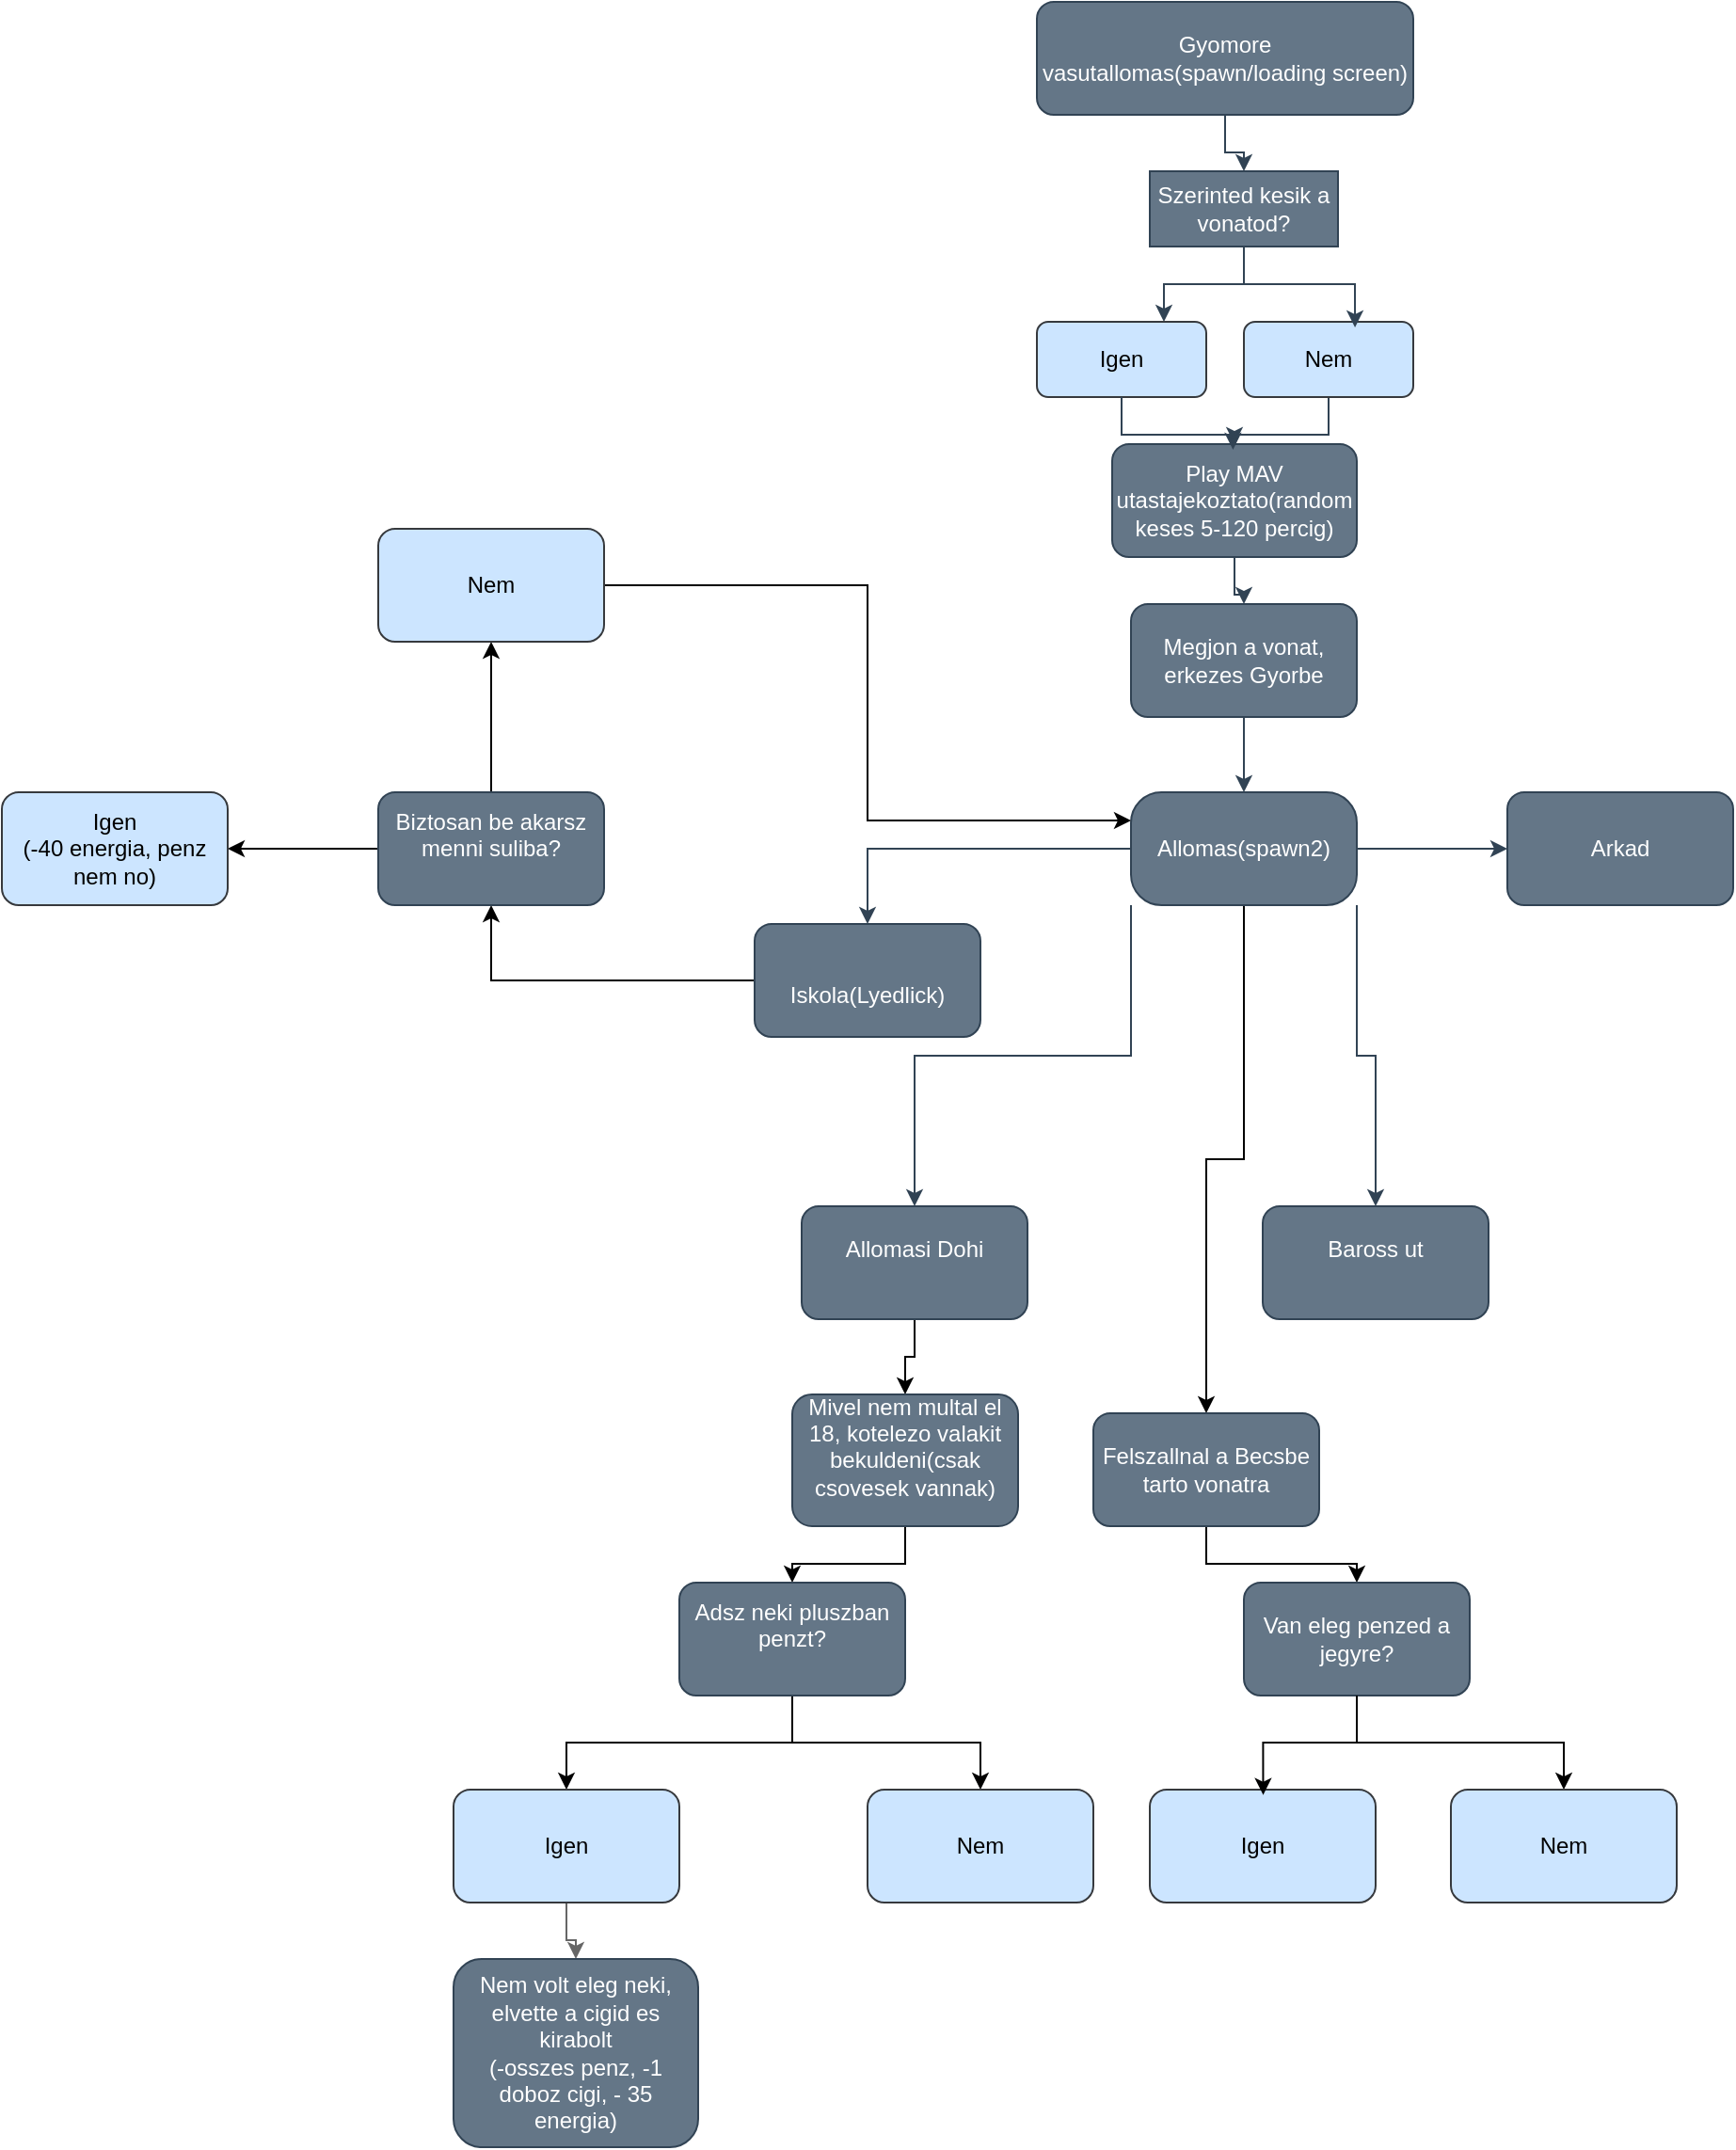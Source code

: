<mxfile version="25.0.1">
  <diagram name="1 oldal" id="FhZU1bRqEGuFB2vwPZmc">
    <mxGraphModel dx="1816" dy="542" grid="1" gridSize="10" guides="1" tooltips="1" connect="1" arrows="1" fold="1" page="1" pageScale="1" pageWidth="827" pageHeight="1169" math="0" shadow="0">
      <root>
        <mxCell id="0" />
        <mxCell id="1" parent="0" />
        <mxCell id="KD5gaBioyo4awNugm5Q--3" value="" style="edgeStyle=orthogonalEdgeStyle;rounded=0;orthogonalLoop=1;jettySize=auto;html=1;fillColor=#647687;strokeColor=#314354;" parent="1" source="KD5gaBioyo4awNugm5Q--1" target="KD5gaBioyo4awNugm5Q--2" edge="1">
          <mxGeometry relative="1" as="geometry" />
        </mxCell>
        <mxCell id="KD5gaBioyo4awNugm5Q--1" value="Gyomore vasutallomas(spawn/loading screen)" style="rounded=1;whiteSpace=wrap;html=1;fillColor=#647687;fontColor=#ffffff;strokeColor=#314354;" parent="1" vertex="1">
          <mxGeometry x="-50" width="200" height="60" as="geometry" />
        </mxCell>
        <mxCell id="KD5gaBioyo4awNugm5Q--6" style="edgeStyle=orthogonalEdgeStyle;rounded=0;orthogonalLoop=1;jettySize=auto;html=1;entryX=0.75;entryY=0;entryDx=0;entryDy=0;fillColor=#647687;strokeColor=#314354;" parent="1" source="KD5gaBioyo4awNugm5Q--2" target="KD5gaBioyo4awNugm5Q--4" edge="1">
          <mxGeometry relative="1" as="geometry" />
        </mxCell>
        <mxCell id="KD5gaBioyo4awNugm5Q--2" value="Szerinted kesik a vonatod?" style="rounded=0;whiteSpace=wrap;html=1;fillColor=#647687;fontColor=#ffffff;strokeColor=#314354;" parent="1" vertex="1">
          <mxGeometry x="10" y="90" width="100" height="40" as="geometry" />
        </mxCell>
        <mxCell id="KD5gaBioyo4awNugm5Q--4" value="Igen" style="rounded=1;whiteSpace=wrap;html=1;fillColor=#cce5ff;strokeColor=#36393d;" parent="1" vertex="1">
          <mxGeometry x="-50" y="170" width="90" height="40" as="geometry" />
        </mxCell>
        <mxCell id="KD5gaBioyo4awNugm5Q--17" style="edgeStyle=orthogonalEdgeStyle;rounded=0;orthogonalLoop=1;jettySize=auto;html=1;fillColor=#647687;strokeColor=#314354;" parent="1" source="KD5gaBioyo4awNugm5Q--5" target="KD5gaBioyo4awNugm5Q--9" edge="1">
          <mxGeometry relative="1" as="geometry" />
        </mxCell>
        <mxCell id="KD5gaBioyo4awNugm5Q--5" value="Nem" style="rounded=1;whiteSpace=wrap;html=1;fillColor=#cce5ff;strokeColor=#36393d;" parent="1" vertex="1">
          <mxGeometry x="60" y="170" width="90" height="40" as="geometry" />
        </mxCell>
        <mxCell id="KD5gaBioyo4awNugm5Q--8" style="edgeStyle=orthogonalEdgeStyle;rounded=0;orthogonalLoop=1;jettySize=auto;html=1;entryX=0.656;entryY=0.075;entryDx=0;entryDy=0;entryPerimeter=0;fillColor=#647687;strokeColor=#314354;" parent="1" source="KD5gaBioyo4awNugm5Q--2" target="KD5gaBioyo4awNugm5Q--5" edge="1">
          <mxGeometry relative="1" as="geometry" />
        </mxCell>
        <mxCell id="KD5gaBioyo4awNugm5Q--19" style="edgeStyle=orthogonalEdgeStyle;rounded=0;orthogonalLoop=1;jettySize=auto;html=1;fillColor=#647687;strokeColor=#314354;" parent="1" source="KD5gaBioyo4awNugm5Q--9" target="KD5gaBioyo4awNugm5Q--18" edge="1">
          <mxGeometry relative="1" as="geometry" />
        </mxCell>
        <mxCell id="m51ZHN8KOSUC9soQgLNm-27" style="edgeStyle=orthogonalEdgeStyle;rounded=0;orthogonalLoop=1;jettySize=auto;html=1;exitX=0;exitY=0.5;exitDx=0;exitDy=0;" edge="1" parent="1" source="KD5gaBioyo4awNugm5Q--9">
          <mxGeometry relative="1" as="geometry">
            <mxPoint x="-10" y="265.048" as="targetPoint" />
          </mxGeometry>
        </mxCell>
        <mxCell id="KD5gaBioyo4awNugm5Q--9" value="Play MAV utastajekoztato(random keses 5-120 percig)" style="rounded=1;whiteSpace=wrap;html=1;fillColor=#647687;fontColor=#ffffff;strokeColor=#314354;" parent="1" vertex="1">
          <mxGeometry x="-10" y="235" width="130" height="60" as="geometry" />
        </mxCell>
        <mxCell id="KD5gaBioyo4awNugm5Q--16" style="edgeStyle=orthogonalEdgeStyle;rounded=0;orthogonalLoop=1;jettySize=auto;html=1;entryX=0.494;entryY=0.05;entryDx=0;entryDy=0;entryPerimeter=0;fillColor=#647687;strokeColor=#314354;" parent="1" source="KD5gaBioyo4awNugm5Q--4" target="KD5gaBioyo4awNugm5Q--9" edge="1">
          <mxGeometry relative="1" as="geometry" />
        </mxCell>
        <mxCell id="KD5gaBioyo4awNugm5Q--23" value="" style="edgeStyle=orthogonalEdgeStyle;rounded=0;orthogonalLoop=1;jettySize=auto;html=1;fillColor=#647687;strokeColor=#314354;" parent="1" source="KD5gaBioyo4awNugm5Q--18" target="KD5gaBioyo4awNugm5Q--22" edge="1">
          <mxGeometry relative="1" as="geometry" />
        </mxCell>
        <mxCell id="KD5gaBioyo4awNugm5Q--18" value="Megjon a vonat, erkezes Gyorbe" style="rounded=1;whiteSpace=wrap;html=1;fillColor=#647687;fontColor=#ffffff;strokeColor=#314354;" parent="1" vertex="1">
          <mxGeometry y="320" width="120" height="60" as="geometry" />
        </mxCell>
        <mxCell id="m51ZHN8KOSUC9soQgLNm-3" value="" style="edgeStyle=orthogonalEdgeStyle;rounded=0;orthogonalLoop=1;jettySize=auto;html=1;fillColor=#647687;strokeColor=#314354;" edge="1" parent="1" source="KD5gaBioyo4awNugm5Q--22" target="m51ZHN8KOSUC9soQgLNm-2">
          <mxGeometry relative="1" as="geometry" />
        </mxCell>
        <mxCell id="m51ZHN8KOSUC9soQgLNm-5" value="" style="edgeStyle=orthogonalEdgeStyle;rounded=0;orthogonalLoop=1;jettySize=auto;html=1;fillColor=#647687;strokeColor=#314354;" edge="1" parent="1" source="KD5gaBioyo4awNugm5Q--22" target="m51ZHN8KOSUC9soQgLNm-4">
          <mxGeometry relative="1" as="geometry" />
        </mxCell>
        <mxCell id="m51ZHN8KOSUC9soQgLNm-7" value="" style="edgeStyle=orthogonalEdgeStyle;rounded=0;orthogonalLoop=1;jettySize=auto;html=1;fillColor=#647687;strokeColor=#314354;exitX=1;exitY=1;exitDx=0;exitDy=0;" edge="1" parent="1" source="KD5gaBioyo4awNugm5Q--22" target="m51ZHN8KOSUC9soQgLNm-6">
          <mxGeometry relative="1" as="geometry" />
        </mxCell>
        <mxCell id="m51ZHN8KOSUC9soQgLNm-8" style="edgeStyle=orthogonalEdgeStyle;rounded=0;orthogonalLoop=1;jettySize=auto;html=1;exitX=0;exitY=1;exitDx=0;exitDy=0;entryX=0.5;entryY=0;entryDx=0;entryDy=0;fillColor=#647687;strokeColor=#314354;" edge="1" parent="1" source="KD5gaBioyo4awNugm5Q--22" target="m51ZHN8KOSUC9soQgLNm-9">
          <mxGeometry relative="1" as="geometry">
            <mxPoint x="-30" y="520" as="targetPoint" />
          </mxGeometry>
        </mxCell>
        <mxCell id="m51ZHN8KOSUC9soQgLNm-28" style="edgeStyle=orthogonalEdgeStyle;rounded=0;orthogonalLoop=1;jettySize=auto;html=1;entryX=0.5;entryY=0;entryDx=0;entryDy=0;" edge="1" parent="1" source="KD5gaBioyo4awNugm5Q--22" target="m51ZHN8KOSUC9soQgLNm-29">
          <mxGeometry relative="1" as="geometry">
            <mxPoint x="60" y="870.69" as="targetPoint" />
          </mxGeometry>
        </mxCell>
        <mxCell id="KD5gaBioyo4awNugm5Q--22" value="Allomas(spawn2)" style="rounded=1;whiteSpace=wrap;html=1;fillColor=#647687;fontColor=#ffffff;strokeColor=#314354;arcSize=27;" parent="1" vertex="1">
          <mxGeometry y="420" width="120" height="60" as="geometry" />
        </mxCell>
        <mxCell id="m51ZHN8KOSUC9soQgLNm-11" value="" style="edgeStyle=orthogonalEdgeStyle;rounded=0;orthogonalLoop=1;jettySize=auto;html=1;" edge="1" parent="1" source="m51ZHN8KOSUC9soQgLNm-2" target="m51ZHN8KOSUC9soQgLNm-10">
          <mxGeometry relative="1" as="geometry" />
        </mxCell>
        <mxCell id="m51ZHN8KOSUC9soQgLNm-2" value="&lt;div&gt;&lt;br&gt;&lt;/div&gt;Iskola(Lyedlick)" style="whiteSpace=wrap;html=1;rounded=1;fillColor=#647687;fontColor=#ffffff;strokeColor=#314354;" vertex="1" parent="1">
          <mxGeometry x="-200" y="490" width="120" height="60" as="geometry" />
        </mxCell>
        <mxCell id="m51ZHN8KOSUC9soQgLNm-4" value="Arkad" style="whiteSpace=wrap;html=1;rounded=1;fillColor=#647687;fontColor=#ffffff;strokeColor=#314354;" vertex="1" parent="1">
          <mxGeometry x="200" y="420" width="120" height="60" as="geometry" />
        </mxCell>
        <mxCell id="m51ZHN8KOSUC9soQgLNm-6" value="Baross ut&lt;div&gt;&lt;br&gt;&lt;/div&gt;" style="whiteSpace=wrap;html=1;rounded=1;fillColor=#647687;fontColor=#ffffff;strokeColor=#314354;" vertex="1" parent="1">
          <mxGeometry x="70" y="640" width="120" height="60" as="geometry" />
        </mxCell>
        <mxCell id="m51ZHN8KOSUC9soQgLNm-20" value="" style="edgeStyle=orthogonalEdgeStyle;rounded=0;orthogonalLoop=1;jettySize=auto;html=1;" edge="1" parent="1" source="m51ZHN8KOSUC9soQgLNm-9" target="m51ZHN8KOSUC9soQgLNm-19">
          <mxGeometry relative="1" as="geometry" />
        </mxCell>
        <mxCell id="m51ZHN8KOSUC9soQgLNm-9" value="Allomasi Dohi&lt;div&gt;&lt;br&gt;&lt;/div&gt;" style="rounded=1;whiteSpace=wrap;html=1;fillColor=#647687;fontColor=#ffffff;strokeColor=#314354;" vertex="1" parent="1">
          <mxGeometry x="-175" y="640" width="120" height="60" as="geometry" />
        </mxCell>
        <mxCell id="m51ZHN8KOSUC9soQgLNm-13" value="" style="edgeStyle=orthogonalEdgeStyle;rounded=0;orthogonalLoop=1;jettySize=auto;html=1;" edge="1" parent="1" source="m51ZHN8KOSUC9soQgLNm-10" target="m51ZHN8KOSUC9soQgLNm-12">
          <mxGeometry relative="1" as="geometry" />
        </mxCell>
        <mxCell id="m51ZHN8KOSUC9soQgLNm-15" value="" style="edgeStyle=orthogonalEdgeStyle;rounded=0;orthogonalLoop=1;jettySize=auto;html=1;" edge="1" parent="1" source="m51ZHN8KOSUC9soQgLNm-10" target="m51ZHN8KOSUC9soQgLNm-14">
          <mxGeometry relative="1" as="geometry" />
        </mxCell>
        <mxCell id="m51ZHN8KOSUC9soQgLNm-10" value="Biztosan be akarsz menni suliba?&lt;div&gt;&lt;br/&gt;&lt;/div&gt;" style="whiteSpace=wrap;html=1;fillColor=#647687;strokeColor=#314354;fontColor=#ffffff;rounded=1;" vertex="1" parent="1">
          <mxGeometry x="-400" y="420" width="120" height="60" as="geometry" />
        </mxCell>
        <mxCell id="m51ZHN8KOSUC9soQgLNm-18" style="edgeStyle=orthogonalEdgeStyle;rounded=0;orthogonalLoop=1;jettySize=auto;html=1;entryX=0;entryY=0.25;entryDx=0;entryDy=0;" edge="1" parent="1" source="m51ZHN8KOSUC9soQgLNm-12" target="KD5gaBioyo4awNugm5Q--22">
          <mxGeometry relative="1" as="geometry" />
        </mxCell>
        <mxCell id="m51ZHN8KOSUC9soQgLNm-12" value="Nem" style="whiteSpace=wrap;html=1;fillColor=#cce5ff;strokeColor=#36393d;rounded=1;" vertex="1" parent="1">
          <mxGeometry x="-400" y="280" width="120" height="60" as="geometry" />
        </mxCell>
        <mxCell id="m51ZHN8KOSUC9soQgLNm-14" value="Igen&lt;br&gt;(-40 energia, penz nem no)" style="whiteSpace=wrap;html=1;fillColor=#cce5ff;strokeColor=#36393d;rounded=1;" vertex="1" parent="1">
          <mxGeometry x="-600" y="420" width="120" height="60" as="geometry" />
        </mxCell>
        <mxCell id="m51ZHN8KOSUC9soQgLNm-22" value="" style="edgeStyle=orthogonalEdgeStyle;rounded=0;orthogonalLoop=1;jettySize=auto;html=1;" edge="1" parent="1" source="m51ZHN8KOSUC9soQgLNm-19" target="m51ZHN8KOSUC9soQgLNm-21">
          <mxGeometry relative="1" as="geometry" />
        </mxCell>
        <mxCell id="m51ZHN8KOSUC9soQgLNm-19" value="Mivel nem multal el 18, kotelezo valakit bekuldeni(csak csovesek vannak)&lt;div&gt;&lt;br&gt;&lt;/div&gt;" style="whiteSpace=wrap;html=1;fillColor=#647687;strokeColor=#314354;fontColor=#ffffff;rounded=1;" vertex="1" parent="1">
          <mxGeometry x="-180" y="740" width="120" height="70" as="geometry" />
        </mxCell>
        <mxCell id="m51ZHN8KOSUC9soQgLNm-24" value="" style="edgeStyle=orthogonalEdgeStyle;rounded=0;orthogonalLoop=1;jettySize=auto;html=1;" edge="1" parent="1" source="m51ZHN8KOSUC9soQgLNm-21" target="m51ZHN8KOSUC9soQgLNm-23">
          <mxGeometry relative="1" as="geometry" />
        </mxCell>
        <mxCell id="m51ZHN8KOSUC9soQgLNm-26" style="edgeStyle=orthogonalEdgeStyle;rounded=0;orthogonalLoop=1;jettySize=auto;html=1;exitX=0.5;exitY=1;exitDx=0;exitDy=0;entryX=0.5;entryY=0;entryDx=0;entryDy=0;" edge="1" parent="1" source="m51ZHN8KOSUC9soQgLNm-21" target="m51ZHN8KOSUC9soQgLNm-25">
          <mxGeometry relative="1" as="geometry" />
        </mxCell>
        <mxCell id="m51ZHN8KOSUC9soQgLNm-21" value="Adsz neki pluszban penzt?&lt;div&gt;&lt;br&gt;&lt;/div&gt;" style="whiteSpace=wrap;html=1;fillColor=#647687;strokeColor=#314354;fontColor=#ffffff;rounded=1;" vertex="1" parent="1">
          <mxGeometry x="-240" y="840" width="120" height="60" as="geometry" />
        </mxCell>
        <mxCell id="m51ZHN8KOSUC9soQgLNm-41" style="edgeStyle=orthogonalEdgeStyle;rounded=0;orthogonalLoop=1;jettySize=auto;html=1;entryX=0.5;entryY=0;entryDx=0;entryDy=0;fillColor=#f5f5f5;gradientColor=#b3b3b3;strokeColor=#666666;" edge="1" parent="1" source="m51ZHN8KOSUC9soQgLNm-23" target="m51ZHN8KOSUC9soQgLNm-40">
          <mxGeometry relative="1" as="geometry" />
        </mxCell>
        <mxCell id="m51ZHN8KOSUC9soQgLNm-23" value="Igen" style="whiteSpace=wrap;html=1;fillColor=#cce5ff;strokeColor=#36393d;rounded=1;" vertex="1" parent="1">
          <mxGeometry x="-360" y="950" width="120" height="60" as="geometry" />
        </mxCell>
        <mxCell id="m51ZHN8KOSUC9soQgLNm-25" value="Nem" style="whiteSpace=wrap;html=1;fillColor=#cce5ff;strokeColor=#36393d;rounded=1;" vertex="1" parent="1">
          <mxGeometry x="-140" y="950" width="120" height="60" as="geometry" />
        </mxCell>
        <mxCell id="m51ZHN8KOSUC9soQgLNm-31" style="edgeStyle=orthogonalEdgeStyle;rounded=0;orthogonalLoop=1;jettySize=auto;html=1;entryX=0.5;entryY=0;entryDx=0;entryDy=0;" edge="1" parent="1" source="m51ZHN8KOSUC9soQgLNm-29" target="m51ZHN8KOSUC9soQgLNm-30">
          <mxGeometry relative="1" as="geometry" />
        </mxCell>
        <mxCell id="m51ZHN8KOSUC9soQgLNm-29" value="Felszallnal a Becsbe tarto vonatra" style="rounded=1;whiteSpace=wrap;html=1;fillColor=#647687;strokeColor=#314354;fontColor=#ffffff;" vertex="1" parent="1">
          <mxGeometry x="-20" y="750" width="120" height="60" as="geometry" />
        </mxCell>
        <mxCell id="m51ZHN8KOSUC9soQgLNm-38" style="edgeStyle=orthogonalEdgeStyle;rounded=0;orthogonalLoop=1;jettySize=auto;html=1;entryX=0.5;entryY=0;entryDx=0;entryDy=0;" edge="1" parent="1" source="m51ZHN8KOSUC9soQgLNm-30" target="m51ZHN8KOSUC9soQgLNm-35">
          <mxGeometry relative="1" as="geometry" />
        </mxCell>
        <mxCell id="m51ZHN8KOSUC9soQgLNm-30" value="Van eleg penzed a jegyre?" style="whiteSpace=wrap;html=1;fillColor=#647687;strokeColor=#314354;fontColor=#ffffff;rounded=1;" vertex="1" parent="1">
          <mxGeometry x="60" y="840" width="120" height="60" as="geometry" />
        </mxCell>
        <mxCell id="m51ZHN8KOSUC9soQgLNm-34" value="Igen" style="whiteSpace=wrap;html=1;fillColor=#cce5ff;strokeColor=#36393d;rounded=1;" vertex="1" parent="1">
          <mxGeometry x="10" y="950" width="120" height="60" as="geometry" />
        </mxCell>
        <mxCell id="m51ZHN8KOSUC9soQgLNm-35" value="Nem" style="whiteSpace=wrap;html=1;fillColor=#cce5ff;strokeColor=#36393d;rounded=1;" vertex="1" parent="1">
          <mxGeometry x="170" y="950" width="120" height="60" as="geometry" />
        </mxCell>
        <mxCell id="m51ZHN8KOSUC9soQgLNm-37" style="edgeStyle=orthogonalEdgeStyle;rounded=0;orthogonalLoop=1;jettySize=auto;html=1;entryX=0.502;entryY=0.047;entryDx=0;entryDy=0;entryPerimeter=0;" edge="1" parent="1" source="m51ZHN8KOSUC9soQgLNm-30" target="m51ZHN8KOSUC9soQgLNm-34">
          <mxGeometry relative="1" as="geometry" />
        </mxCell>
        <mxCell id="m51ZHN8KOSUC9soQgLNm-40" value="Nem volt eleg neki, elvette a cigid es kirabolt&lt;br&gt;(-osszes penz, -1 doboz cigi, - 35 energia)" style="whiteSpace=wrap;html=1;fillColor=#647687;strokeColor=#314354;rounded=1;fontColor=#ffffff;" vertex="1" parent="1">
          <mxGeometry x="-360" y="1040" width="130" height="100" as="geometry" />
        </mxCell>
      </root>
    </mxGraphModel>
  </diagram>
</mxfile>
